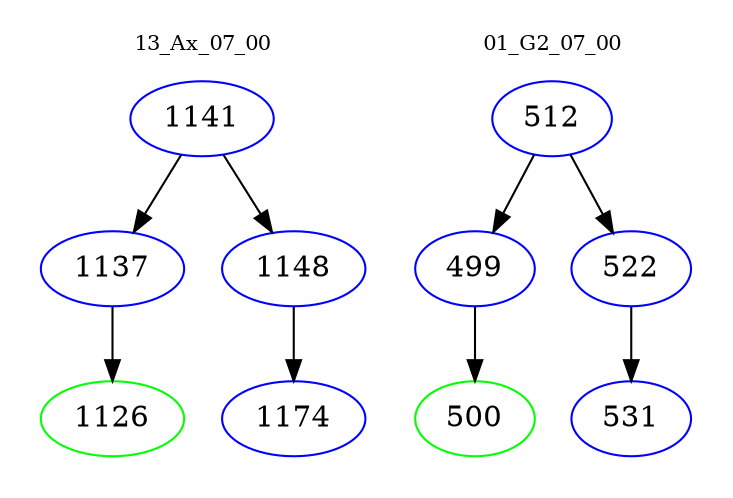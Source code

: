 digraph{
subgraph cluster_0 {
color = white
label = "13_Ax_07_00";
fontsize=10;
T0_1141 [label="1141", color="blue"]
T0_1141 -> T0_1137 [color="black"]
T0_1137 [label="1137", color="blue"]
T0_1137 -> T0_1126 [color="black"]
T0_1126 [label="1126", color="green"]
T0_1141 -> T0_1148 [color="black"]
T0_1148 [label="1148", color="blue"]
T0_1148 -> T0_1174 [color="black"]
T0_1174 [label="1174", color="blue"]
}
subgraph cluster_1 {
color = white
label = "01_G2_07_00";
fontsize=10;
T1_512 [label="512", color="blue"]
T1_512 -> T1_499 [color="black"]
T1_499 [label="499", color="blue"]
T1_499 -> T1_500 [color="black"]
T1_500 [label="500", color="green"]
T1_512 -> T1_522 [color="black"]
T1_522 [label="522", color="blue"]
T1_522 -> T1_531 [color="black"]
T1_531 [label="531", color="blue"]
}
}
